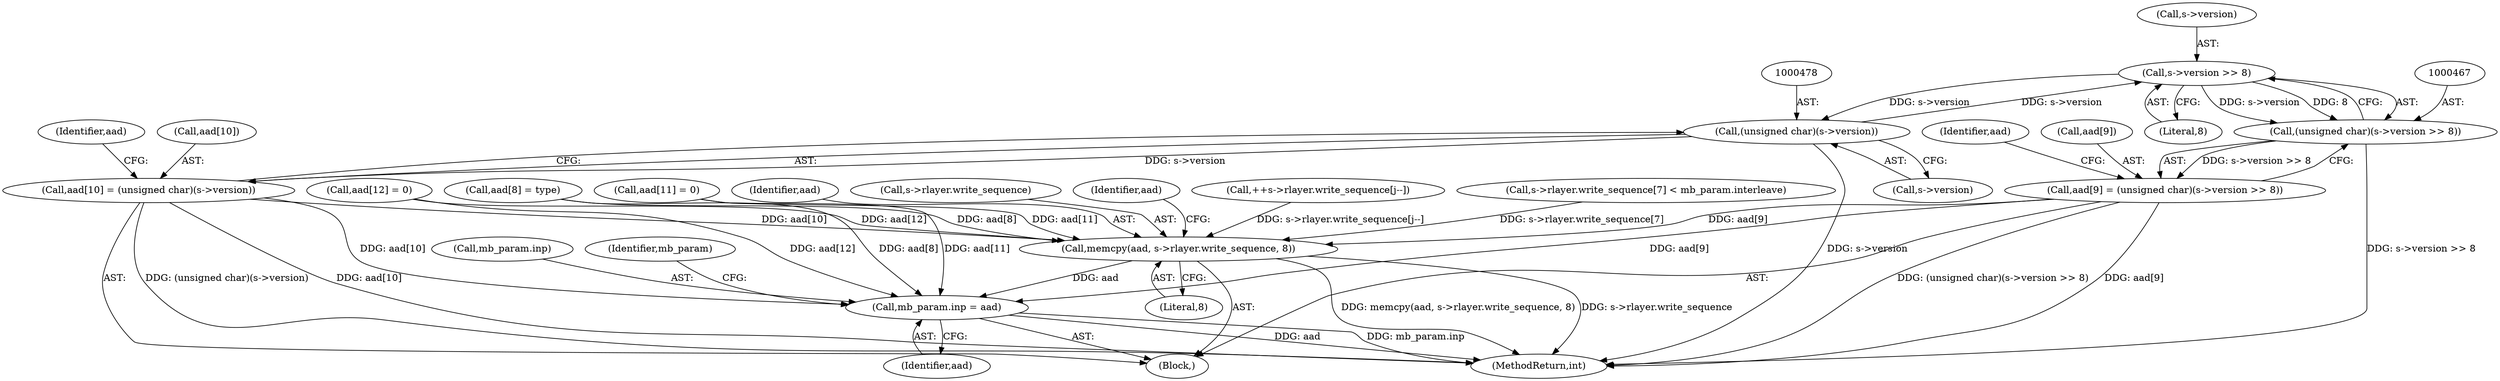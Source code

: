 digraph "0_openssl_4ad93618d26a3ea23d36ad5498ff4f59eff3a4d2_0@pointer" {
"1000468" [label="(Call,s->version >> 8)"];
"1000477" [label="(Call,(unsigned char)(s->version))"];
"1000468" [label="(Call,s->version >> 8)"];
"1000466" [label="(Call,(unsigned char)(s->version >> 8))"];
"1000462" [label="(Call,aad[9] = (unsigned char)(s->version >> 8))"];
"1000449" [label="(Call,memcpy(aad, s->rlayer.write_sequence, 8))"];
"1000497" [label="(Call,mb_param.inp = aad)"];
"1000473" [label="(Call,aad[10] = (unsigned char)(s->version))"];
"1000388" [label="(Block,)"];
"1000477" [label="(Call,(unsigned char)(s->version))"];
"1000469" [label="(Call,s->version)"];
"1000463" [label="(Call,aad[9])"];
"1000581" [label="(Call,s->rlayer.write_sequence[7] < mb_param.interleave)"];
"1000980" [label="(MethodReturn,int)"];
"1000484" [label="(Identifier,aad)"];
"1000475" [label="(Identifier,aad)"];
"1000457" [label="(Call,aad[8] = type)"];
"1000472" [label="(Literal,8)"];
"1000468" [label="(Call,s->version >> 8)"];
"1000501" [label="(Identifier,aad)"];
"1000498" [label="(Call,mb_param.inp)"];
"1000487" [label="(Call,aad[12] = 0)"];
"1000466" [label="(Call,(unsigned char)(s->version >> 8))"];
"1000473" [label="(Call,aad[10] = (unsigned char)(s->version))"];
"1000497" [label="(Call,mb_param.inp = aad)"];
"1000482" [label="(Call,aad[11] = 0)"];
"1000479" [label="(Call,s->version)"];
"1000456" [label="(Literal,8)"];
"1000450" [label="(Identifier,aad)"];
"1000504" [label="(Identifier,mb_param)"];
"1000474" [label="(Call,aad[10])"];
"1000462" [label="(Call,aad[9] = (unsigned char)(s->version >> 8))"];
"1000451" [label="(Call,s->rlayer.write_sequence)"];
"1000449" [label="(Call,memcpy(aad, s->rlayer.write_sequence, 8))"];
"1000459" [label="(Identifier,aad)"];
"1000603" [label="(Call,++s->rlayer.write_sequence[j--])"];
"1000468" -> "1000466"  [label="AST: "];
"1000468" -> "1000472"  [label="CFG: "];
"1000469" -> "1000468"  [label="AST: "];
"1000472" -> "1000468"  [label="AST: "];
"1000466" -> "1000468"  [label="CFG: "];
"1000468" -> "1000466"  [label="DDG: s->version"];
"1000468" -> "1000466"  [label="DDG: 8"];
"1000477" -> "1000468"  [label="DDG: s->version"];
"1000468" -> "1000477"  [label="DDG: s->version"];
"1000477" -> "1000473"  [label="AST: "];
"1000477" -> "1000479"  [label="CFG: "];
"1000478" -> "1000477"  [label="AST: "];
"1000479" -> "1000477"  [label="AST: "];
"1000473" -> "1000477"  [label="CFG: "];
"1000477" -> "1000980"  [label="DDG: s->version"];
"1000477" -> "1000473"  [label="DDG: s->version"];
"1000466" -> "1000462"  [label="AST: "];
"1000467" -> "1000466"  [label="AST: "];
"1000462" -> "1000466"  [label="CFG: "];
"1000466" -> "1000980"  [label="DDG: s->version >> 8"];
"1000466" -> "1000462"  [label="DDG: s->version >> 8"];
"1000462" -> "1000388"  [label="AST: "];
"1000463" -> "1000462"  [label="AST: "];
"1000475" -> "1000462"  [label="CFG: "];
"1000462" -> "1000980"  [label="DDG: aad[9]"];
"1000462" -> "1000980"  [label="DDG: (unsigned char)(s->version >> 8)"];
"1000462" -> "1000449"  [label="DDG: aad[9]"];
"1000462" -> "1000497"  [label="DDG: aad[9]"];
"1000449" -> "1000388"  [label="AST: "];
"1000449" -> "1000456"  [label="CFG: "];
"1000450" -> "1000449"  [label="AST: "];
"1000451" -> "1000449"  [label="AST: "];
"1000456" -> "1000449"  [label="AST: "];
"1000459" -> "1000449"  [label="CFG: "];
"1000449" -> "1000980"  [label="DDG: memcpy(aad, s->rlayer.write_sequence, 8)"];
"1000449" -> "1000980"  [label="DDG: s->rlayer.write_sequence"];
"1000487" -> "1000449"  [label="DDG: aad[12]"];
"1000482" -> "1000449"  [label="DDG: aad[11]"];
"1000473" -> "1000449"  [label="DDG: aad[10]"];
"1000457" -> "1000449"  [label="DDG: aad[8]"];
"1000603" -> "1000449"  [label="DDG: s->rlayer.write_sequence[j--]"];
"1000581" -> "1000449"  [label="DDG: s->rlayer.write_sequence[7]"];
"1000449" -> "1000497"  [label="DDG: aad"];
"1000497" -> "1000388"  [label="AST: "];
"1000497" -> "1000501"  [label="CFG: "];
"1000498" -> "1000497"  [label="AST: "];
"1000501" -> "1000497"  [label="AST: "];
"1000504" -> "1000497"  [label="CFG: "];
"1000497" -> "1000980"  [label="DDG: mb_param.inp"];
"1000497" -> "1000980"  [label="DDG: aad"];
"1000487" -> "1000497"  [label="DDG: aad[12]"];
"1000482" -> "1000497"  [label="DDG: aad[11]"];
"1000457" -> "1000497"  [label="DDG: aad[8]"];
"1000473" -> "1000497"  [label="DDG: aad[10]"];
"1000473" -> "1000388"  [label="AST: "];
"1000474" -> "1000473"  [label="AST: "];
"1000484" -> "1000473"  [label="CFG: "];
"1000473" -> "1000980"  [label="DDG: aad[10]"];
"1000473" -> "1000980"  [label="DDG: (unsigned char)(s->version)"];
}
